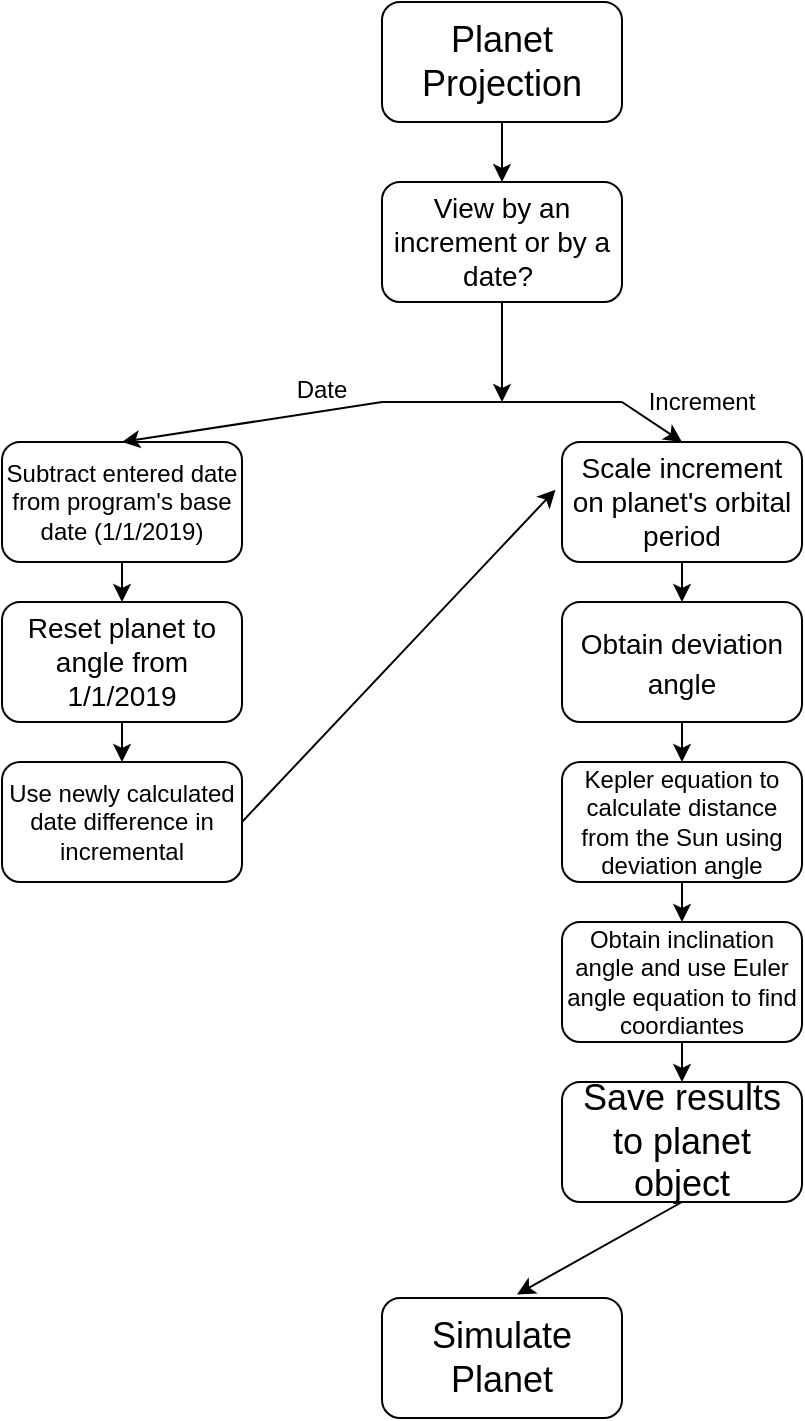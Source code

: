 <mxfile version="11.1.2" type="google"><diagram id="r5dnH_4cTTZjNqOafR7Y" name="Page-1"><mxGraphModel dx="1278" dy="501" grid="1" gridSize="10" guides="1" tooltips="1" connect="1" arrows="1" fold="1" page="1" pageScale="1" pageWidth="850" pageHeight="1100" math="0" shadow="0"><root><mxCell id="0"/><mxCell id="1" parent="0"/><mxCell id="aV_vXidscLo2UiuQ2g-Y-1" value="&lt;font style=&quot;font-size: 18px&quot;&gt;Planet Projection&lt;/font&gt;" style="rounded=1;whiteSpace=wrap;html=1;" vertex="1" parent="1"><mxGeometry x="520" width="120" height="60" as="geometry"/></mxCell><mxCell id="aV_vXidscLo2UiuQ2g-Y-8" value="&lt;span style=&quot;font-size: 18px&quot;&gt;Simulate Planet&lt;/span&gt;" style="rounded=1;whiteSpace=wrap;html=1;" vertex="1" parent="1"><mxGeometry x="520" y="648" width="120" height="60" as="geometry"/></mxCell><mxCell id="aV_vXidscLo2UiuQ2g-Y-9" value="&lt;font style=&quot;font-size: 18px&quot;&gt;Save results to planet object&lt;/font&gt;" style="rounded=1;whiteSpace=wrap;html=1;fontSize=16;" vertex="1" parent="1"><mxGeometry x="610" y="540" width="120" height="60" as="geometry"/></mxCell><mxCell id="aV_vXidscLo2UiuQ2g-Y-10" value="&lt;font style=&quot;font-size: 14px&quot;&gt;Obtain deviation angle&lt;/font&gt;" style="rounded=1;whiteSpace=wrap;html=1;fontSize=16;" vertex="1" parent="1"><mxGeometry x="610" y="300" width="120" height="60" as="geometry"/></mxCell><mxCell id="aV_vXidscLo2UiuQ2g-Y-11" value="&lt;font style=&quot;font-size: 12px&quot;&gt;Use newly calculated date difference in incremental&lt;/font&gt;" style="rounded=1;whiteSpace=wrap;html=1;" vertex="1" parent="1"><mxGeometry x="330" y="380" width="120" height="60" as="geometry"/></mxCell><mxCell id="aV_vXidscLo2UiuQ2g-Y-12" value="&lt;font style=&quot;font-size: 14px&quot;&gt;Reset planet to angle from 1/1/2019&lt;/font&gt;" style="rounded=1;whiteSpace=wrap;html=1;" vertex="1" parent="1"><mxGeometry x="330" y="300" width="120" height="60" as="geometry"/></mxCell><mxCell id="aV_vXidscLo2UiuQ2g-Y-13" value="&lt;font style=&quot;font-size: 12px&quot;&gt;Kepler equation to calculate distance from the Sun using deviation angle&lt;/font&gt;" style="rounded=1;whiteSpace=wrap;html=1;" vertex="1" parent="1"><mxGeometry x="610" y="380" width="120" height="60" as="geometry"/></mxCell><mxCell id="aV_vXidscLo2UiuQ2g-Y-14" value="&lt;font style=&quot;font-size: 12px&quot;&gt;Subtract entered date from program's base date (1/1/2019)&lt;/font&gt;" style="rounded=1;whiteSpace=wrap;html=1;" vertex="1" parent="1"><mxGeometry x="330" y="220" width="120" height="60" as="geometry"/></mxCell><mxCell id="aV_vXidscLo2UiuQ2g-Y-15" value="&lt;font style=&quot;font-size: 14px&quot;&gt;View by an increment or by a date?&amp;nbsp;&lt;/font&gt;" style="rounded=1;whiteSpace=wrap;html=1;" vertex="1" parent="1"><mxGeometry x="520" y="90" width="120" height="60" as="geometry"/></mxCell><mxCell id="aV_vXidscLo2UiuQ2g-Y-16" value="&lt;font style=&quot;font-size: 14px&quot;&gt;Scale increment on planet's orbital period&lt;/font&gt;" style="rounded=1;whiteSpace=wrap;html=1;" vertex="1" parent="1"><mxGeometry x="610" y="220" width="120" height="60" as="geometry"/></mxCell><mxCell id="aV_vXidscLo2UiuQ2g-Y-17" value="" style="endArrow=classic;html=1;exitX=0.5;exitY=1;exitDx=0;exitDy=0;" edge="1" parent="1" source="aV_vXidscLo2UiuQ2g-Y-15"><mxGeometry width="50" height="50" relative="1" as="geometry"><mxPoint x="580" y="165" as="sourcePoint"/><mxPoint x="580" y="200" as="targetPoint"/></mxGeometry></mxCell><mxCell id="aV_vXidscLo2UiuQ2g-Y-18" value="" style="endArrow=classic;html=1;entryX=0.5;entryY=0;entryDx=0;entryDy=0;" edge="1" parent="1" target="aV_vXidscLo2UiuQ2g-Y-16"><mxGeometry width="50" height="50" relative="1" as="geometry"><mxPoint x="640" y="200" as="sourcePoint"/><mxPoint x="690" y="150" as="targetPoint"/></mxGeometry></mxCell><mxCell id="aV_vXidscLo2UiuQ2g-Y-19" value="" style="endArrow=classic;html=1;entryX=0.5;entryY=0;entryDx=0;entryDy=0;" edge="1" parent="1" target="aV_vXidscLo2UiuQ2g-Y-14"><mxGeometry width="50" height="50" relative="1" as="geometry"><mxPoint x="520" y="200" as="sourcePoint"/><mxPoint x="440" y="190" as="targetPoint"/></mxGeometry></mxCell><mxCell id="aV_vXidscLo2UiuQ2g-Y-20" value="" style="endArrow=classic;html=1;" edge="1" parent="1"><mxGeometry width="50" height="50" relative="1" as="geometry"><mxPoint x="390" y="280" as="sourcePoint"/><mxPoint x="390" y="300" as="targetPoint"/></mxGeometry></mxCell><mxCell id="aV_vXidscLo2UiuQ2g-Y-21" value="" style="endArrow=classic;html=1;entryX=0.5;entryY=0;entryDx=0;entryDy=0;" edge="1" parent="1" target="aV_vXidscLo2UiuQ2g-Y-15"><mxGeometry width="50" height="50" relative="1" as="geometry"><mxPoint x="580" y="60" as="sourcePoint"/><mxPoint x="630" y="10" as="targetPoint"/></mxGeometry></mxCell><mxCell id="aV_vXidscLo2UiuQ2g-Y-22" value="" style="endArrow=none;html=1;" edge="1" parent="1"><mxGeometry width="50" height="50" relative="1" as="geometry"><mxPoint x="520" y="200" as="sourcePoint"/><mxPoint x="640" y="200" as="targetPoint"/></mxGeometry></mxCell><mxCell id="aV_vXidscLo2UiuQ2g-Y-23" value="Increment" style="text;html=1;strokeColor=none;fillColor=none;align=center;verticalAlign=middle;whiteSpace=wrap;rounded=0;" vertex="1" parent="1"><mxGeometry x="660" y="190" width="40" height="20" as="geometry"/></mxCell><mxCell id="aV_vXidscLo2UiuQ2g-Y-24" value="Date" style="text;html=1;strokeColor=none;fillColor=none;align=center;verticalAlign=middle;whiteSpace=wrap;rounded=0;" vertex="1" parent="1"><mxGeometry x="470" y="184" width="40" height="20" as="geometry"/></mxCell><mxCell id="aV_vXidscLo2UiuQ2g-Y-27" value="" style="endArrow=classic;html=1;entryX=-0.027;entryY=0.397;entryDx=0;entryDy=0;entryPerimeter=0;" edge="1" parent="1" target="aV_vXidscLo2UiuQ2g-Y-16"><mxGeometry width="50" height="50" relative="1" as="geometry"><mxPoint x="450" y="410" as="sourcePoint"/><mxPoint x="500" y="280" as="targetPoint"/></mxGeometry></mxCell><mxCell id="aV_vXidscLo2UiuQ2g-Y-28" value="" style="endArrow=classic;html=1;entryX=0.5;entryY=0;entryDx=0;entryDy=0;" edge="1" parent="1" target="aV_vXidscLo2UiuQ2g-Y-11"><mxGeometry width="50" height="50" relative="1" as="geometry"><mxPoint x="390" y="360" as="sourcePoint"/><mxPoint x="440" y="310" as="targetPoint"/></mxGeometry></mxCell><mxCell id="aV_vXidscLo2UiuQ2g-Y-29" value="" style="endArrow=classic;html=1;entryX=0.5;entryY=0;entryDx=0;entryDy=0;" edge="1" parent="1" target="aV_vXidscLo2UiuQ2g-Y-32"><mxGeometry width="50" height="50" relative="1" as="geometry"><mxPoint x="670" y="440" as="sourcePoint"/><mxPoint x="720" y="390" as="targetPoint"/></mxGeometry></mxCell><mxCell id="aV_vXidscLo2UiuQ2g-Y-30" value="" style="endArrow=classic;html=1;entryX=0.5;entryY=0;entryDx=0;entryDy=0;" edge="1" parent="1" target="aV_vXidscLo2UiuQ2g-Y-13"><mxGeometry width="50" height="50" relative="1" as="geometry"><mxPoint x="670" y="360" as="sourcePoint"/><mxPoint x="720" y="310" as="targetPoint"/></mxGeometry></mxCell><mxCell id="aV_vXidscLo2UiuQ2g-Y-31" value="" style="endArrow=classic;html=1;entryX=0.5;entryY=0;entryDx=0;entryDy=0;" edge="1" parent="1" target="aV_vXidscLo2UiuQ2g-Y-10"><mxGeometry width="50" height="50" relative="1" as="geometry"><mxPoint x="670" y="280" as="sourcePoint"/><mxPoint x="720" y="230" as="targetPoint"/></mxGeometry></mxCell><mxCell id="aV_vXidscLo2UiuQ2g-Y-32" value="Obtain inclination angle and use Euler angle equation to find coordiantes" style="rounded=1;whiteSpace=wrap;html=1;" vertex="1" parent="1"><mxGeometry x="610" y="460" width="120" height="60" as="geometry"/></mxCell><mxCell id="aV_vXidscLo2UiuQ2g-Y-33" value="" style="endArrow=classic;html=1;entryX=0.5;entryY=0;entryDx=0;entryDy=0;" edge="1" parent="1" target="aV_vXidscLo2UiuQ2g-Y-9"><mxGeometry width="50" height="50" relative="1" as="geometry"><mxPoint x="670" y="520" as="sourcePoint"/><mxPoint x="720" y="470" as="targetPoint"/></mxGeometry></mxCell><mxCell id="aV_vXidscLo2UiuQ2g-Y-34" value="" style="endArrow=classic;html=1;entryX=0.563;entryY=-0.03;entryDx=0;entryDy=0;entryPerimeter=0;" edge="1" parent="1" target="aV_vXidscLo2UiuQ2g-Y-8"><mxGeometry width="50" height="50" relative="1" as="geometry"><mxPoint x="670" y="600" as="sourcePoint"/><mxPoint x="720" y="550" as="targetPoint"/></mxGeometry></mxCell></root></mxGraphModel></diagram></mxfile>